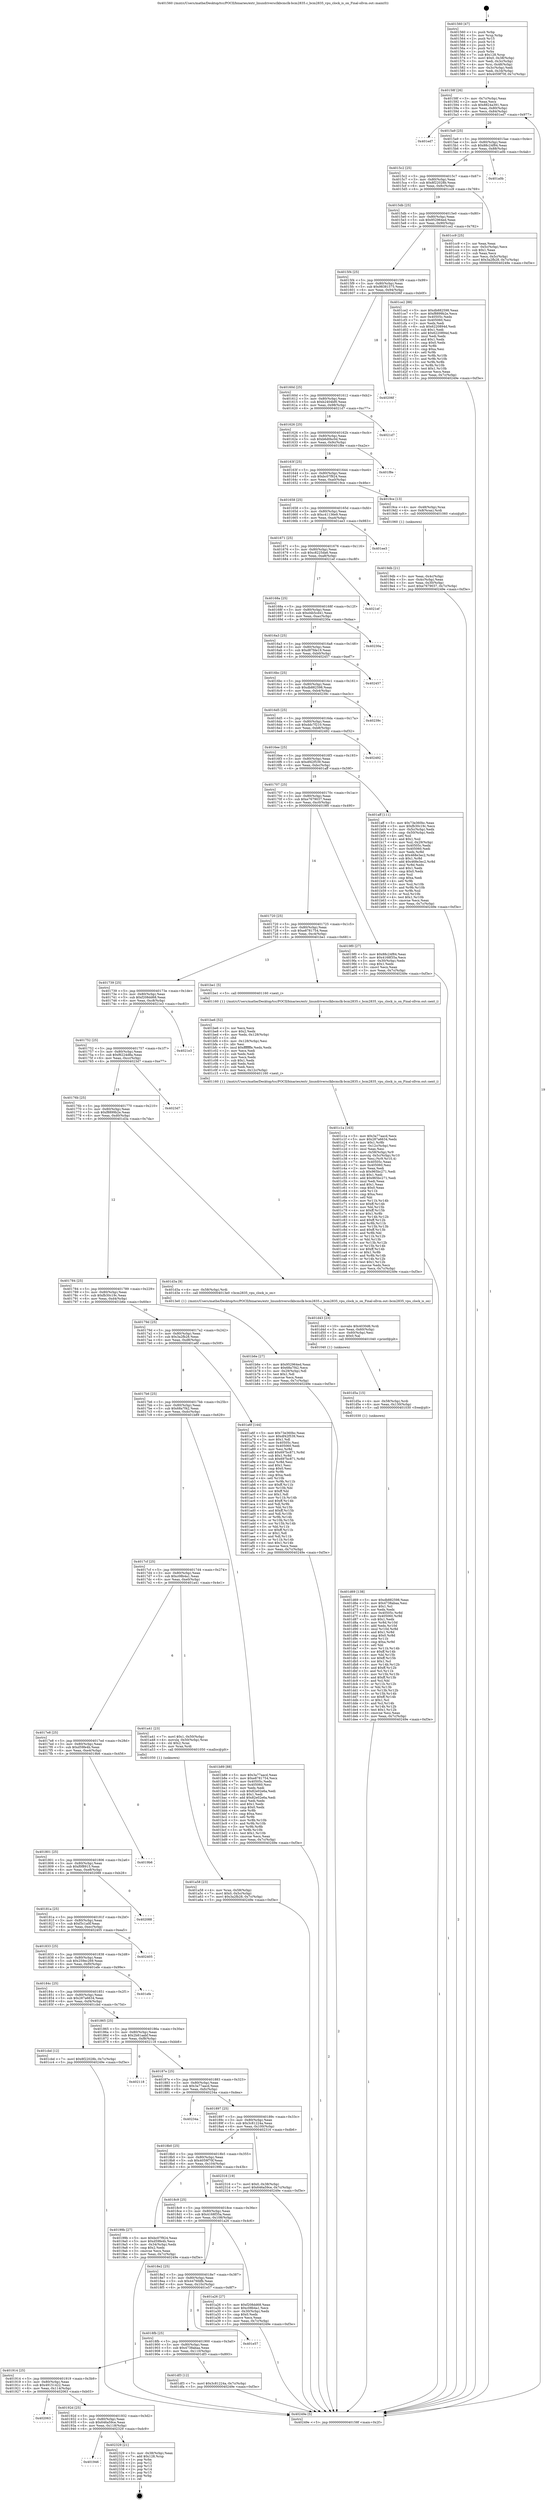 digraph "0x401560" {
  label = "0x401560 (/mnt/c/Users/mathe/Desktop/tcc/POCII/binaries/extr_linuxdriversclkbcmclk-bcm2835.c_bcm2835_vpu_clock_is_on_Final-ollvm.out::main(0))"
  labelloc = "t"
  node[shape=record]

  Entry [label="",width=0.3,height=0.3,shape=circle,fillcolor=black,style=filled]
  "0x40158f" [label="{
     0x40158f [26]\l
     | [instrs]\l
     &nbsp;&nbsp;0x40158f \<+3\>: mov -0x7c(%rbp),%eax\l
     &nbsp;&nbsp;0x401592 \<+2\>: mov %eax,%ecx\l
     &nbsp;&nbsp;0x401594 \<+6\>: sub $0x8824a391,%ecx\l
     &nbsp;&nbsp;0x40159a \<+3\>: mov %eax,-0x80(%rbp)\l
     &nbsp;&nbsp;0x40159d \<+6\>: mov %ecx,-0x84(%rbp)\l
     &nbsp;&nbsp;0x4015a3 \<+6\>: je 0000000000401ed7 \<main+0x977\>\l
  }"]
  "0x401ed7" [label="{
     0x401ed7\l
  }", style=dashed]
  "0x4015a9" [label="{
     0x4015a9 [25]\l
     | [instrs]\l
     &nbsp;&nbsp;0x4015a9 \<+5\>: jmp 00000000004015ae \<main+0x4e\>\l
     &nbsp;&nbsp;0x4015ae \<+3\>: mov -0x80(%rbp),%eax\l
     &nbsp;&nbsp;0x4015b1 \<+5\>: sub $0x88c24f84,%eax\l
     &nbsp;&nbsp;0x4015b6 \<+6\>: mov %eax,-0x88(%rbp)\l
     &nbsp;&nbsp;0x4015bc \<+6\>: je 0000000000401a0b \<main+0x4ab\>\l
  }"]
  Exit [label="",width=0.3,height=0.3,shape=circle,fillcolor=black,style=filled,peripheries=2]
  "0x401a0b" [label="{
     0x401a0b\l
  }", style=dashed]
  "0x4015c2" [label="{
     0x4015c2 [25]\l
     | [instrs]\l
     &nbsp;&nbsp;0x4015c2 \<+5\>: jmp 00000000004015c7 \<main+0x67\>\l
     &nbsp;&nbsp;0x4015c7 \<+3\>: mov -0x80(%rbp),%eax\l
     &nbsp;&nbsp;0x4015ca \<+5\>: sub $0x8f22028b,%eax\l
     &nbsp;&nbsp;0x4015cf \<+6\>: mov %eax,-0x8c(%rbp)\l
     &nbsp;&nbsp;0x4015d5 \<+6\>: je 0000000000401cc9 \<main+0x769\>\l
  }"]
  "0x401946" [label="{
     0x401946\l
  }", style=dashed]
  "0x401cc9" [label="{
     0x401cc9 [25]\l
     | [instrs]\l
     &nbsp;&nbsp;0x401cc9 \<+2\>: xor %eax,%eax\l
     &nbsp;&nbsp;0x401ccb \<+3\>: mov -0x5c(%rbp),%ecx\l
     &nbsp;&nbsp;0x401cce \<+3\>: sub $0x1,%eax\l
     &nbsp;&nbsp;0x401cd1 \<+2\>: sub %eax,%ecx\l
     &nbsp;&nbsp;0x401cd3 \<+3\>: mov %ecx,-0x5c(%rbp)\l
     &nbsp;&nbsp;0x401cd6 \<+7\>: movl $0x3a2fb28,-0x7c(%rbp)\l
     &nbsp;&nbsp;0x401cdd \<+5\>: jmp 000000000040249e \<main+0xf3e\>\l
  }"]
  "0x4015db" [label="{
     0x4015db [25]\l
     | [instrs]\l
     &nbsp;&nbsp;0x4015db \<+5\>: jmp 00000000004015e0 \<main+0x80\>\l
     &nbsp;&nbsp;0x4015e0 \<+3\>: mov -0x80(%rbp),%eax\l
     &nbsp;&nbsp;0x4015e3 \<+5\>: sub $0x952964ed,%eax\l
     &nbsp;&nbsp;0x4015e8 \<+6\>: mov %eax,-0x90(%rbp)\l
     &nbsp;&nbsp;0x4015ee \<+6\>: je 0000000000401ce2 \<main+0x782\>\l
  }"]
  "0x402329" [label="{
     0x402329 [21]\l
     | [instrs]\l
     &nbsp;&nbsp;0x402329 \<+3\>: mov -0x38(%rbp),%eax\l
     &nbsp;&nbsp;0x40232c \<+7\>: add $0x128,%rsp\l
     &nbsp;&nbsp;0x402333 \<+1\>: pop %rbx\l
     &nbsp;&nbsp;0x402334 \<+2\>: pop %r12\l
     &nbsp;&nbsp;0x402336 \<+2\>: pop %r13\l
     &nbsp;&nbsp;0x402338 \<+2\>: pop %r14\l
     &nbsp;&nbsp;0x40233a \<+2\>: pop %r15\l
     &nbsp;&nbsp;0x40233c \<+1\>: pop %rbp\l
     &nbsp;&nbsp;0x40233d \<+1\>: ret\l
  }"]
  "0x401ce2" [label="{
     0x401ce2 [88]\l
     | [instrs]\l
     &nbsp;&nbsp;0x401ce2 \<+5\>: mov $0xdb882598,%eax\l
     &nbsp;&nbsp;0x401ce7 \<+5\>: mov $0xf8899b2e,%ecx\l
     &nbsp;&nbsp;0x401cec \<+7\>: mov 0x40505c,%edx\l
     &nbsp;&nbsp;0x401cf3 \<+7\>: mov 0x405060,%esi\l
     &nbsp;&nbsp;0x401cfa \<+2\>: mov %edx,%edi\l
     &nbsp;&nbsp;0x401cfc \<+6\>: sub $0x6220894d,%edi\l
     &nbsp;&nbsp;0x401d02 \<+3\>: sub $0x1,%edi\l
     &nbsp;&nbsp;0x401d05 \<+6\>: add $0x6220894d,%edi\l
     &nbsp;&nbsp;0x401d0b \<+3\>: imul %edi,%edx\l
     &nbsp;&nbsp;0x401d0e \<+3\>: and $0x1,%edx\l
     &nbsp;&nbsp;0x401d11 \<+3\>: cmp $0x0,%edx\l
     &nbsp;&nbsp;0x401d14 \<+4\>: sete %r8b\l
     &nbsp;&nbsp;0x401d18 \<+3\>: cmp $0xa,%esi\l
     &nbsp;&nbsp;0x401d1b \<+4\>: setl %r9b\l
     &nbsp;&nbsp;0x401d1f \<+3\>: mov %r8b,%r10b\l
     &nbsp;&nbsp;0x401d22 \<+3\>: and %r9b,%r10b\l
     &nbsp;&nbsp;0x401d25 \<+3\>: xor %r9b,%r8b\l
     &nbsp;&nbsp;0x401d28 \<+3\>: or %r8b,%r10b\l
     &nbsp;&nbsp;0x401d2b \<+4\>: test $0x1,%r10b\l
     &nbsp;&nbsp;0x401d2f \<+3\>: cmovne %ecx,%eax\l
     &nbsp;&nbsp;0x401d32 \<+3\>: mov %eax,-0x7c(%rbp)\l
     &nbsp;&nbsp;0x401d35 \<+5\>: jmp 000000000040249e \<main+0xf3e\>\l
  }"]
  "0x4015f4" [label="{
     0x4015f4 [25]\l
     | [instrs]\l
     &nbsp;&nbsp;0x4015f4 \<+5\>: jmp 00000000004015f9 \<main+0x99\>\l
     &nbsp;&nbsp;0x4015f9 \<+3\>: mov -0x80(%rbp),%eax\l
     &nbsp;&nbsp;0x4015fc \<+5\>: sub $0x98381575,%eax\l
     &nbsp;&nbsp;0x401601 \<+6\>: mov %eax,-0x94(%rbp)\l
     &nbsp;&nbsp;0x401607 \<+6\>: je 000000000040206f \<main+0xb0f\>\l
  }"]
  "0x40192d" [label="{
     0x40192d [25]\l
     | [instrs]\l
     &nbsp;&nbsp;0x40192d \<+5\>: jmp 0000000000401932 \<main+0x3d2\>\l
     &nbsp;&nbsp;0x401932 \<+3\>: mov -0x80(%rbp),%eax\l
     &nbsp;&nbsp;0x401935 \<+5\>: sub $0x646a59ce,%eax\l
     &nbsp;&nbsp;0x40193a \<+6\>: mov %eax,-0x118(%rbp)\l
     &nbsp;&nbsp;0x401940 \<+6\>: je 0000000000402329 \<main+0xdc9\>\l
  }"]
  "0x40206f" [label="{
     0x40206f\l
  }", style=dashed]
  "0x40160d" [label="{
     0x40160d [25]\l
     | [instrs]\l
     &nbsp;&nbsp;0x40160d \<+5\>: jmp 0000000000401612 \<main+0xb2\>\l
     &nbsp;&nbsp;0x401612 \<+3\>: mov -0x80(%rbp),%eax\l
     &nbsp;&nbsp;0x401615 \<+5\>: sub $0xb2404bf0,%eax\l
     &nbsp;&nbsp;0x40161a \<+6\>: mov %eax,-0x98(%rbp)\l
     &nbsp;&nbsp;0x401620 \<+6\>: je 00000000004021d7 \<main+0xc77\>\l
  }"]
  "0x402063" [label="{
     0x402063\l
  }", style=dashed]
  "0x4021d7" [label="{
     0x4021d7\l
  }", style=dashed]
  "0x401626" [label="{
     0x401626 [25]\l
     | [instrs]\l
     &nbsp;&nbsp;0x401626 \<+5\>: jmp 000000000040162b \<main+0xcb\>\l
     &nbsp;&nbsp;0x40162b \<+3\>: mov -0x80(%rbp),%eax\l
     &nbsp;&nbsp;0x40162e \<+5\>: sub $0xb6d0bc0d,%eax\l
     &nbsp;&nbsp;0x401633 \<+6\>: mov %eax,-0x9c(%rbp)\l
     &nbsp;&nbsp;0x401639 \<+6\>: je 0000000000401f8e \<main+0xa2e\>\l
  }"]
  "0x401914" [label="{
     0x401914 [25]\l
     | [instrs]\l
     &nbsp;&nbsp;0x401914 \<+5\>: jmp 0000000000401919 \<main+0x3b9\>\l
     &nbsp;&nbsp;0x401919 \<+3\>: mov -0x80(%rbp),%eax\l
     &nbsp;&nbsp;0x40191c \<+5\>: sub $0x49151422,%eax\l
     &nbsp;&nbsp;0x401921 \<+6\>: mov %eax,-0x114(%rbp)\l
     &nbsp;&nbsp;0x401927 \<+6\>: je 0000000000402063 \<main+0xb03\>\l
  }"]
  "0x401f8e" [label="{
     0x401f8e\l
  }", style=dashed]
  "0x40163f" [label="{
     0x40163f [25]\l
     | [instrs]\l
     &nbsp;&nbsp;0x40163f \<+5\>: jmp 0000000000401644 \<main+0xe4\>\l
     &nbsp;&nbsp;0x401644 \<+3\>: mov -0x80(%rbp),%eax\l
     &nbsp;&nbsp;0x401647 \<+5\>: sub $0xbc07f924,%eax\l
     &nbsp;&nbsp;0x40164c \<+6\>: mov %eax,-0xa0(%rbp)\l
     &nbsp;&nbsp;0x401652 \<+6\>: je 00000000004019ce \<main+0x46e\>\l
  }"]
  "0x401df3" [label="{
     0x401df3 [12]\l
     | [instrs]\l
     &nbsp;&nbsp;0x401df3 \<+7\>: movl $0x3c81224a,-0x7c(%rbp)\l
     &nbsp;&nbsp;0x401dfa \<+5\>: jmp 000000000040249e \<main+0xf3e\>\l
  }"]
  "0x4019ce" [label="{
     0x4019ce [13]\l
     | [instrs]\l
     &nbsp;&nbsp;0x4019ce \<+4\>: mov -0x48(%rbp),%rax\l
     &nbsp;&nbsp;0x4019d2 \<+4\>: mov 0x8(%rax),%rdi\l
     &nbsp;&nbsp;0x4019d6 \<+5\>: call 0000000000401060 \<atoi@plt\>\l
     | [calls]\l
     &nbsp;&nbsp;0x401060 \{1\} (unknown)\l
  }"]
  "0x401658" [label="{
     0x401658 [25]\l
     | [instrs]\l
     &nbsp;&nbsp;0x401658 \<+5\>: jmp 000000000040165d \<main+0xfd\>\l
     &nbsp;&nbsp;0x40165d \<+3\>: mov -0x80(%rbp),%eax\l
     &nbsp;&nbsp;0x401660 \<+5\>: sub $0xc41136e9,%eax\l
     &nbsp;&nbsp;0x401665 \<+6\>: mov %eax,-0xa4(%rbp)\l
     &nbsp;&nbsp;0x40166b \<+6\>: je 0000000000401ee3 \<main+0x983\>\l
  }"]
  "0x4018fb" [label="{
     0x4018fb [25]\l
     | [instrs]\l
     &nbsp;&nbsp;0x4018fb \<+5\>: jmp 0000000000401900 \<main+0x3a0\>\l
     &nbsp;&nbsp;0x401900 \<+3\>: mov -0x80(%rbp),%eax\l
     &nbsp;&nbsp;0x401903 \<+5\>: sub $0x4738abaa,%eax\l
     &nbsp;&nbsp;0x401908 \<+6\>: mov %eax,-0x110(%rbp)\l
     &nbsp;&nbsp;0x40190e \<+6\>: je 0000000000401df3 \<main+0x893\>\l
  }"]
  "0x401ee3" [label="{
     0x401ee3\l
  }", style=dashed]
  "0x401671" [label="{
     0x401671 [25]\l
     | [instrs]\l
     &nbsp;&nbsp;0x401671 \<+5\>: jmp 0000000000401676 \<main+0x116\>\l
     &nbsp;&nbsp;0x401676 \<+3\>: mov -0x80(%rbp),%eax\l
     &nbsp;&nbsp;0x401679 \<+5\>: sub $0xc8225da6,%eax\l
     &nbsp;&nbsp;0x40167e \<+6\>: mov %eax,-0xa8(%rbp)\l
     &nbsp;&nbsp;0x401684 \<+6\>: je 00000000004021ef \<main+0xc8f\>\l
  }"]
  "0x401e57" [label="{
     0x401e57\l
  }", style=dashed]
  "0x4021ef" [label="{
     0x4021ef\l
  }", style=dashed]
  "0x40168a" [label="{
     0x40168a [25]\l
     | [instrs]\l
     &nbsp;&nbsp;0x40168a \<+5\>: jmp 000000000040168f \<main+0x12f\>\l
     &nbsp;&nbsp;0x40168f \<+3\>: mov -0x80(%rbp),%eax\l
     &nbsp;&nbsp;0x401692 \<+5\>: sub $0xd4b5cd41,%eax\l
     &nbsp;&nbsp;0x401697 \<+6\>: mov %eax,-0xac(%rbp)\l
     &nbsp;&nbsp;0x40169d \<+6\>: je 000000000040230a \<main+0xdaa\>\l
  }"]
  "0x401d69" [label="{
     0x401d69 [138]\l
     | [instrs]\l
     &nbsp;&nbsp;0x401d69 \<+5\>: mov $0xdb882598,%eax\l
     &nbsp;&nbsp;0x401d6e \<+5\>: mov $0x4738abaa,%esi\l
     &nbsp;&nbsp;0x401d73 \<+2\>: mov $0x1,%cl\l
     &nbsp;&nbsp;0x401d75 \<+2\>: xor %edx,%edx\l
     &nbsp;&nbsp;0x401d77 \<+8\>: mov 0x40505c,%r8d\l
     &nbsp;&nbsp;0x401d7f \<+8\>: mov 0x405060,%r9d\l
     &nbsp;&nbsp;0x401d87 \<+3\>: sub $0x1,%edx\l
     &nbsp;&nbsp;0x401d8a \<+3\>: mov %r8d,%r10d\l
     &nbsp;&nbsp;0x401d8d \<+3\>: add %edx,%r10d\l
     &nbsp;&nbsp;0x401d90 \<+4\>: imul %r10d,%r8d\l
     &nbsp;&nbsp;0x401d94 \<+4\>: and $0x1,%r8d\l
     &nbsp;&nbsp;0x401d98 \<+4\>: cmp $0x0,%r8d\l
     &nbsp;&nbsp;0x401d9c \<+4\>: sete %r11b\l
     &nbsp;&nbsp;0x401da0 \<+4\>: cmp $0xa,%r9d\l
     &nbsp;&nbsp;0x401da4 \<+3\>: setl %bl\l
     &nbsp;&nbsp;0x401da7 \<+3\>: mov %r11b,%r14b\l
     &nbsp;&nbsp;0x401daa \<+4\>: xor $0xff,%r14b\l
     &nbsp;&nbsp;0x401dae \<+3\>: mov %bl,%r15b\l
     &nbsp;&nbsp;0x401db1 \<+4\>: xor $0xff,%r15b\l
     &nbsp;&nbsp;0x401db5 \<+3\>: xor $0x1,%cl\l
     &nbsp;&nbsp;0x401db8 \<+3\>: mov %r14b,%r12b\l
     &nbsp;&nbsp;0x401dbb \<+4\>: and $0xff,%r12b\l
     &nbsp;&nbsp;0x401dbf \<+3\>: and %cl,%r11b\l
     &nbsp;&nbsp;0x401dc2 \<+3\>: mov %r15b,%r13b\l
     &nbsp;&nbsp;0x401dc5 \<+4\>: and $0xff,%r13b\l
     &nbsp;&nbsp;0x401dc9 \<+2\>: and %cl,%bl\l
     &nbsp;&nbsp;0x401dcb \<+3\>: or %r11b,%r12b\l
     &nbsp;&nbsp;0x401dce \<+3\>: or %bl,%r13b\l
     &nbsp;&nbsp;0x401dd1 \<+3\>: xor %r13b,%r12b\l
     &nbsp;&nbsp;0x401dd4 \<+3\>: or %r15b,%r14b\l
     &nbsp;&nbsp;0x401dd7 \<+4\>: xor $0xff,%r14b\l
     &nbsp;&nbsp;0x401ddb \<+3\>: or $0x1,%cl\l
     &nbsp;&nbsp;0x401dde \<+3\>: and %cl,%r14b\l
     &nbsp;&nbsp;0x401de1 \<+3\>: or %r14b,%r12b\l
     &nbsp;&nbsp;0x401de4 \<+4\>: test $0x1,%r12b\l
     &nbsp;&nbsp;0x401de8 \<+3\>: cmovne %esi,%eax\l
     &nbsp;&nbsp;0x401deb \<+3\>: mov %eax,-0x7c(%rbp)\l
     &nbsp;&nbsp;0x401dee \<+5\>: jmp 000000000040249e \<main+0xf3e\>\l
  }"]
  "0x40230a" [label="{
     0x40230a\l
  }", style=dashed]
  "0x4016a3" [label="{
     0x4016a3 [25]\l
     | [instrs]\l
     &nbsp;&nbsp;0x4016a3 \<+5\>: jmp 00000000004016a8 \<main+0x148\>\l
     &nbsp;&nbsp;0x4016a8 \<+3\>: mov -0x80(%rbp),%eax\l
     &nbsp;&nbsp;0x4016ab \<+5\>: sub $0xd87fde19,%eax\l
     &nbsp;&nbsp;0x4016b0 \<+6\>: mov %eax,-0xb0(%rbp)\l
     &nbsp;&nbsp;0x4016b6 \<+6\>: je 0000000000402457 \<main+0xef7\>\l
  }"]
  "0x401d5a" [label="{
     0x401d5a [15]\l
     | [instrs]\l
     &nbsp;&nbsp;0x401d5a \<+4\>: mov -0x58(%rbp),%rdi\l
     &nbsp;&nbsp;0x401d5e \<+6\>: mov %eax,-0x130(%rbp)\l
     &nbsp;&nbsp;0x401d64 \<+5\>: call 0000000000401030 \<free@plt\>\l
     | [calls]\l
     &nbsp;&nbsp;0x401030 \{1\} (unknown)\l
  }"]
  "0x402457" [label="{
     0x402457\l
  }", style=dashed]
  "0x4016bc" [label="{
     0x4016bc [25]\l
     | [instrs]\l
     &nbsp;&nbsp;0x4016bc \<+5\>: jmp 00000000004016c1 \<main+0x161\>\l
     &nbsp;&nbsp;0x4016c1 \<+3\>: mov -0x80(%rbp),%eax\l
     &nbsp;&nbsp;0x4016c4 \<+5\>: sub $0xdb882598,%eax\l
     &nbsp;&nbsp;0x4016c9 \<+6\>: mov %eax,-0xb4(%rbp)\l
     &nbsp;&nbsp;0x4016cf \<+6\>: je 000000000040239c \<main+0xe3c\>\l
  }"]
  "0x401d43" [label="{
     0x401d43 [23]\l
     | [instrs]\l
     &nbsp;&nbsp;0x401d43 \<+10\>: movabs $0x4030d6,%rdi\l
     &nbsp;&nbsp;0x401d4d \<+3\>: mov %eax,-0x60(%rbp)\l
     &nbsp;&nbsp;0x401d50 \<+3\>: mov -0x60(%rbp),%esi\l
     &nbsp;&nbsp;0x401d53 \<+2\>: mov $0x0,%al\l
     &nbsp;&nbsp;0x401d55 \<+5\>: call 0000000000401040 \<printf@plt\>\l
     | [calls]\l
     &nbsp;&nbsp;0x401040 \{1\} (unknown)\l
  }"]
  "0x40239c" [label="{
     0x40239c\l
  }", style=dashed]
  "0x4016d5" [label="{
     0x4016d5 [25]\l
     | [instrs]\l
     &nbsp;&nbsp;0x4016d5 \<+5\>: jmp 00000000004016da \<main+0x17a\>\l
     &nbsp;&nbsp;0x4016da \<+3\>: mov -0x80(%rbp),%eax\l
     &nbsp;&nbsp;0x4016dd \<+5\>: sub $0xddc7f210,%eax\l
     &nbsp;&nbsp;0x4016e2 \<+6\>: mov %eax,-0xb8(%rbp)\l
     &nbsp;&nbsp;0x4016e8 \<+6\>: je 0000000000402492 \<main+0xf32\>\l
  }"]
  "0x401c1a" [label="{
     0x401c1a [163]\l
     | [instrs]\l
     &nbsp;&nbsp;0x401c1a \<+5\>: mov $0x3a77aacd,%ecx\l
     &nbsp;&nbsp;0x401c1f \<+5\>: mov $0x287a6634,%edx\l
     &nbsp;&nbsp;0x401c24 \<+3\>: mov $0x1,%r8b\l
     &nbsp;&nbsp;0x401c27 \<+6\>: mov -0x12c(%rbp),%esi\l
     &nbsp;&nbsp;0x401c2d \<+3\>: imul %eax,%esi\l
     &nbsp;&nbsp;0x401c30 \<+4\>: mov -0x58(%rbp),%r9\l
     &nbsp;&nbsp;0x401c34 \<+4\>: movslq -0x5c(%rbp),%r10\l
     &nbsp;&nbsp;0x401c38 \<+4\>: mov %esi,(%r9,%r10,4)\l
     &nbsp;&nbsp;0x401c3c \<+7\>: mov 0x40505c,%eax\l
     &nbsp;&nbsp;0x401c43 \<+7\>: mov 0x405060,%esi\l
     &nbsp;&nbsp;0x401c4a \<+2\>: mov %eax,%edi\l
     &nbsp;&nbsp;0x401c4c \<+6\>: sub $0x965bc271,%edi\l
     &nbsp;&nbsp;0x401c52 \<+3\>: sub $0x1,%edi\l
     &nbsp;&nbsp;0x401c55 \<+6\>: add $0x965bc271,%edi\l
     &nbsp;&nbsp;0x401c5b \<+3\>: imul %edi,%eax\l
     &nbsp;&nbsp;0x401c5e \<+3\>: and $0x1,%eax\l
     &nbsp;&nbsp;0x401c61 \<+3\>: cmp $0x0,%eax\l
     &nbsp;&nbsp;0x401c64 \<+4\>: sete %r11b\l
     &nbsp;&nbsp;0x401c68 \<+3\>: cmp $0xa,%esi\l
     &nbsp;&nbsp;0x401c6b \<+3\>: setl %bl\l
     &nbsp;&nbsp;0x401c6e \<+3\>: mov %r11b,%r14b\l
     &nbsp;&nbsp;0x401c71 \<+4\>: xor $0xff,%r14b\l
     &nbsp;&nbsp;0x401c75 \<+3\>: mov %bl,%r15b\l
     &nbsp;&nbsp;0x401c78 \<+4\>: xor $0xff,%r15b\l
     &nbsp;&nbsp;0x401c7c \<+4\>: xor $0x1,%r8b\l
     &nbsp;&nbsp;0x401c80 \<+3\>: mov %r14b,%r12b\l
     &nbsp;&nbsp;0x401c83 \<+4\>: and $0xff,%r12b\l
     &nbsp;&nbsp;0x401c87 \<+3\>: and %r8b,%r11b\l
     &nbsp;&nbsp;0x401c8a \<+3\>: mov %r15b,%r13b\l
     &nbsp;&nbsp;0x401c8d \<+4\>: and $0xff,%r13b\l
     &nbsp;&nbsp;0x401c91 \<+3\>: and %r8b,%bl\l
     &nbsp;&nbsp;0x401c94 \<+3\>: or %r11b,%r12b\l
     &nbsp;&nbsp;0x401c97 \<+3\>: or %bl,%r13b\l
     &nbsp;&nbsp;0x401c9a \<+3\>: xor %r13b,%r12b\l
     &nbsp;&nbsp;0x401c9d \<+3\>: or %r15b,%r14b\l
     &nbsp;&nbsp;0x401ca0 \<+4\>: xor $0xff,%r14b\l
     &nbsp;&nbsp;0x401ca4 \<+4\>: or $0x1,%r8b\l
     &nbsp;&nbsp;0x401ca8 \<+3\>: and %r8b,%r14b\l
     &nbsp;&nbsp;0x401cab \<+3\>: or %r14b,%r12b\l
     &nbsp;&nbsp;0x401cae \<+4\>: test $0x1,%r12b\l
     &nbsp;&nbsp;0x401cb2 \<+3\>: cmovne %edx,%ecx\l
     &nbsp;&nbsp;0x401cb5 \<+3\>: mov %ecx,-0x7c(%rbp)\l
     &nbsp;&nbsp;0x401cb8 \<+5\>: jmp 000000000040249e \<main+0xf3e\>\l
  }"]
  "0x402492" [label="{
     0x402492\l
  }", style=dashed]
  "0x4016ee" [label="{
     0x4016ee [25]\l
     | [instrs]\l
     &nbsp;&nbsp;0x4016ee \<+5\>: jmp 00000000004016f3 \<main+0x193\>\l
     &nbsp;&nbsp;0x4016f3 \<+3\>: mov -0x80(%rbp),%eax\l
     &nbsp;&nbsp;0x4016f6 \<+5\>: sub $0xdf42f539,%eax\l
     &nbsp;&nbsp;0x4016fb \<+6\>: mov %eax,-0xbc(%rbp)\l
     &nbsp;&nbsp;0x401701 \<+6\>: je 0000000000401aff \<main+0x59f\>\l
  }"]
  "0x401be6" [label="{
     0x401be6 [52]\l
     | [instrs]\l
     &nbsp;&nbsp;0x401be6 \<+2\>: xor %ecx,%ecx\l
     &nbsp;&nbsp;0x401be8 \<+5\>: mov $0x2,%edx\l
     &nbsp;&nbsp;0x401bed \<+6\>: mov %edx,-0x128(%rbp)\l
     &nbsp;&nbsp;0x401bf3 \<+1\>: cltd\l
     &nbsp;&nbsp;0x401bf4 \<+6\>: mov -0x128(%rbp),%esi\l
     &nbsp;&nbsp;0x401bfa \<+2\>: idiv %esi\l
     &nbsp;&nbsp;0x401bfc \<+6\>: imul $0xfffffffe,%edx,%edx\l
     &nbsp;&nbsp;0x401c02 \<+2\>: mov %ecx,%edi\l
     &nbsp;&nbsp;0x401c04 \<+2\>: sub %edx,%edi\l
     &nbsp;&nbsp;0x401c06 \<+2\>: mov %ecx,%edx\l
     &nbsp;&nbsp;0x401c08 \<+3\>: sub $0x1,%edx\l
     &nbsp;&nbsp;0x401c0b \<+2\>: add %edx,%edi\l
     &nbsp;&nbsp;0x401c0d \<+2\>: sub %edi,%ecx\l
     &nbsp;&nbsp;0x401c0f \<+6\>: mov %ecx,-0x12c(%rbp)\l
     &nbsp;&nbsp;0x401c15 \<+5\>: call 0000000000401160 \<next_i\>\l
     | [calls]\l
     &nbsp;&nbsp;0x401160 \{1\} (/mnt/c/Users/mathe/Desktop/tcc/POCII/binaries/extr_linuxdriversclkbcmclk-bcm2835.c_bcm2835_vpu_clock_is_on_Final-ollvm.out::next_i)\l
  }"]
  "0x401aff" [label="{
     0x401aff [111]\l
     | [instrs]\l
     &nbsp;&nbsp;0x401aff \<+5\>: mov $0x73e360bc,%eax\l
     &nbsp;&nbsp;0x401b04 \<+5\>: mov $0xfb30c19c,%ecx\l
     &nbsp;&nbsp;0x401b09 \<+3\>: mov -0x5c(%rbp),%edx\l
     &nbsp;&nbsp;0x401b0c \<+3\>: cmp -0x50(%rbp),%edx\l
     &nbsp;&nbsp;0x401b0f \<+4\>: setl %sil\l
     &nbsp;&nbsp;0x401b13 \<+4\>: and $0x1,%sil\l
     &nbsp;&nbsp;0x401b17 \<+4\>: mov %sil,-0x29(%rbp)\l
     &nbsp;&nbsp;0x401b1b \<+7\>: mov 0x40505c,%edx\l
     &nbsp;&nbsp;0x401b22 \<+7\>: mov 0x405060,%edi\l
     &nbsp;&nbsp;0x401b29 \<+3\>: mov %edx,%r8d\l
     &nbsp;&nbsp;0x401b2c \<+7\>: sub $0x468e3ec2,%r8d\l
     &nbsp;&nbsp;0x401b33 \<+4\>: sub $0x1,%r8d\l
     &nbsp;&nbsp;0x401b37 \<+7\>: add $0x468e3ec2,%r8d\l
     &nbsp;&nbsp;0x401b3e \<+4\>: imul %r8d,%edx\l
     &nbsp;&nbsp;0x401b42 \<+3\>: and $0x1,%edx\l
     &nbsp;&nbsp;0x401b45 \<+3\>: cmp $0x0,%edx\l
     &nbsp;&nbsp;0x401b48 \<+4\>: sete %sil\l
     &nbsp;&nbsp;0x401b4c \<+3\>: cmp $0xa,%edi\l
     &nbsp;&nbsp;0x401b4f \<+4\>: setl %r9b\l
     &nbsp;&nbsp;0x401b53 \<+3\>: mov %sil,%r10b\l
     &nbsp;&nbsp;0x401b56 \<+3\>: and %r9b,%r10b\l
     &nbsp;&nbsp;0x401b59 \<+3\>: xor %r9b,%sil\l
     &nbsp;&nbsp;0x401b5c \<+3\>: or %sil,%r10b\l
     &nbsp;&nbsp;0x401b5f \<+4\>: test $0x1,%r10b\l
     &nbsp;&nbsp;0x401b63 \<+3\>: cmovne %ecx,%eax\l
     &nbsp;&nbsp;0x401b66 \<+3\>: mov %eax,-0x7c(%rbp)\l
     &nbsp;&nbsp;0x401b69 \<+5\>: jmp 000000000040249e \<main+0xf3e\>\l
  }"]
  "0x401707" [label="{
     0x401707 [25]\l
     | [instrs]\l
     &nbsp;&nbsp;0x401707 \<+5\>: jmp 000000000040170c \<main+0x1ac\>\l
     &nbsp;&nbsp;0x40170c \<+3\>: mov -0x80(%rbp),%eax\l
     &nbsp;&nbsp;0x40170f \<+5\>: sub $0xe7679037,%eax\l
     &nbsp;&nbsp;0x401714 \<+6\>: mov %eax,-0xc0(%rbp)\l
     &nbsp;&nbsp;0x40171a \<+6\>: je 00000000004019f0 \<main+0x490\>\l
  }"]
  "0x401a58" [label="{
     0x401a58 [23]\l
     | [instrs]\l
     &nbsp;&nbsp;0x401a58 \<+4\>: mov %rax,-0x58(%rbp)\l
     &nbsp;&nbsp;0x401a5c \<+7\>: movl $0x0,-0x5c(%rbp)\l
     &nbsp;&nbsp;0x401a63 \<+7\>: movl $0x3a2fb28,-0x7c(%rbp)\l
     &nbsp;&nbsp;0x401a6a \<+5\>: jmp 000000000040249e \<main+0xf3e\>\l
  }"]
  "0x4019f0" [label="{
     0x4019f0 [27]\l
     | [instrs]\l
     &nbsp;&nbsp;0x4019f0 \<+5\>: mov $0x88c24f84,%eax\l
     &nbsp;&nbsp;0x4019f5 \<+5\>: mov $0x4168f35a,%ecx\l
     &nbsp;&nbsp;0x4019fa \<+3\>: mov -0x30(%rbp),%edx\l
     &nbsp;&nbsp;0x4019fd \<+3\>: cmp $0x1,%edx\l
     &nbsp;&nbsp;0x401a00 \<+3\>: cmovl %ecx,%eax\l
     &nbsp;&nbsp;0x401a03 \<+3\>: mov %eax,-0x7c(%rbp)\l
     &nbsp;&nbsp;0x401a06 \<+5\>: jmp 000000000040249e \<main+0xf3e\>\l
  }"]
  "0x401720" [label="{
     0x401720 [25]\l
     | [instrs]\l
     &nbsp;&nbsp;0x401720 \<+5\>: jmp 0000000000401725 \<main+0x1c5\>\l
     &nbsp;&nbsp;0x401725 \<+3\>: mov -0x80(%rbp),%eax\l
     &nbsp;&nbsp;0x401728 \<+5\>: sub $0xe8781754,%eax\l
     &nbsp;&nbsp;0x40172d \<+6\>: mov %eax,-0xc4(%rbp)\l
     &nbsp;&nbsp;0x401733 \<+6\>: je 0000000000401be1 \<main+0x681\>\l
  }"]
  "0x4018e2" [label="{
     0x4018e2 [25]\l
     | [instrs]\l
     &nbsp;&nbsp;0x4018e2 \<+5\>: jmp 00000000004018e7 \<main+0x387\>\l
     &nbsp;&nbsp;0x4018e7 \<+3\>: mov -0x80(%rbp),%eax\l
     &nbsp;&nbsp;0x4018ea \<+5\>: sub $0x4476fdfb,%eax\l
     &nbsp;&nbsp;0x4018ef \<+6\>: mov %eax,-0x10c(%rbp)\l
     &nbsp;&nbsp;0x4018f5 \<+6\>: je 0000000000401e57 \<main+0x8f7\>\l
  }"]
  "0x401be1" [label="{
     0x401be1 [5]\l
     | [instrs]\l
     &nbsp;&nbsp;0x401be1 \<+5\>: call 0000000000401160 \<next_i\>\l
     | [calls]\l
     &nbsp;&nbsp;0x401160 \{1\} (/mnt/c/Users/mathe/Desktop/tcc/POCII/binaries/extr_linuxdriversclkbcmclk-bcm2835.c_bcm2835_vpu_clock_is_on_Final-ollvm.out::next_i)\l
  }"]
  "0x401739" [label="{
     0x401739 [25]\l
     | [instrs]\l
     &nbsp;&nbsp;0x401739 \<+5\>: jmp 000000000040173e \<main+0x1de\>\l
     &nbsp;&nbsp;0x40173e \<+3\>: mov -0x80(%rbp),%eax\l
     &nbsp;&nbsp;0x401741 \<+5\>: sub $0xf208dd68,%eax\l
     &nbsp;&nbsp;0x401746 \<+6\>: mov %eax,-0xc8(%rbp)\l
     &nbsp;&nbsp;0x40174c \<+6\>: je 00000000004021e3 \<main+0xc83\>\l
  }"]
  "0x401a26" [label="{
     0x401a26 [27]\l
     | [instrs]\l
     &nbsp;&nbsp;0x401a26 \<+5\>: mov $0xf208dd68,%eax\l
     &nbsp;&nbsp;0x401a2b \<+5\>: mov $0xc08b4a1,%ecx\l
     &nbsp;&nbsp;0x401a30 \<+3\>: mov -0x30(%rbp),%edx\l
     &nbsp;&nbsp;0x401a33 \<+3\>: cmp $0x0,%edx\l
     &nbsp;&nbsp;0x401a36 \<+3\>: cmove %ecx,%eax\l
     &nbsp;&nbsp;0x401a39 \<+3\>: mov %eax,-0x7c(%rbp)\l
     &nbsp;&nbsp;0x401a3c \<+5\>: jmp 000000000040249e \<main+0xf3e\>\l
  }"]
  "0x4021e3" [label="{
     0x4021e3\l
  }", style=dashed]
  "0x401752" [label="{
     0x401752 [25]\l
     | [instrs]\l
     &nbsp;&nbsp;0x401752 \<+5\>: jmp 0000000000401757 \<main+0x1f7\>\l
     &nbsp;&nbsp;0x401757 \<+3\>: mov -0x80(%rbp),%eax\l
     &nbsp;&nbsp;0x40175a \<+5\>: sub $0xf6224d8a,%eax\l
     &nbsp;&nbsp;0x40175f \<+6\>: mov %eax,-0xcc(%rbp)\l
     &nbsp;&nbsp;0x401765 \<+6\>: je 00000000004023d7 \<main+0xe77\>\l
  }"]
  "0x4019db" [label="{
     0x4019db [21]\l
     | [instrs]\l
     &nbsp;&nbsp;0x4019db \<+3\>: mov %eax,-0x4c(%rbp)\l
     &nbsp;&nbsp;0x4019de \<+3\>: mov -0x4c(%rbp),%eax\l
     &nbsp;&nbsp;0x4019e1 \<+3\>: mov %eax,-0x30(%rbp)\l
     &nbsp;&nbsp;0x4019e4 \<+7\>: movl $0xe7679037,-0x7c(%rbp)\l
     &nbsp;&nbsp;0x4019eb \<+5\>: jmp 000000000040249e \<main+0xf3e\>\l
  }"]
  "0x4023d7" [label="{
     0x4023d7\l
  }", style=dashed]
  "0x40176b" [label="{
     0x40176b [25]\l
     | [instrs]\l
     &nbsp;&nbsp;0x40176b \<+5\>: jmp 0000000000401770 \<main+0x210\>\l
     &nbsp;&nbsp;0x401770 \<+3\>: mov -0x80(%rbp),%eax\l
     &nbsp;&nbsp;0x401773 \<+5\>: sub $0xf8899b2e,%eax\l
     &nbsp;&nbsp;0x401778 \<+6\>: mov %eax,-0xd0(%rbp)\l
     &nbsp;&nbsp;0x40177e \<+6\>: je 0000000000401d3a \<main+0x7da\>\l
  }"]
  "0x401560" [label="{
     0x401560 [47]\l
     | [instrs]\l
     &nbsp;&nbsp;0x401560 \<+1\>: push %rbp\l
     &nbsp;&nbsp;0x401561 \<+3\>: mov %rsp,%rbp\l
     &nbsp;&nbsp;0x401564 \<+2\>: push %r15\l
     &nbsp;&nbsp;0x401566 \<+2\>: push %r14\l
     &nbsp;&nbsp;0x401568 \<+2\>: push %r13\l
     &nbsp;&nbsp;0x40156a \<+2\>: push %r12\l
     &nbsp;&nbsp;0x40156c \<+1\>: push %rbx\l
     &nbsp;&nbsp;0x40156d \<+7\>: sub $0x128,%rsp\l
     &nbsp;&nbsp;0x401574 \<+7\>: movl $0x0,-0x38(%rbp)\l
     &nbsp;&nbsp;0x40157b \<+3\>: mov %edi,-0x3c(%rbp)\l
     &nbsp;&nbsp;0x40157e \<+4\>: mov %rsi,-0x48(%rbp)\l
     &nbsp;&nbsp;0x401582 \<+3\>: mov -0x3c(%rbp),%edi\l
     &nbsp;&nbsp;0x401585 \<+3\>: mov %edi,-0x34(%rbp)\l
     &nbsp;&nbsp;0x401588 \<+7\>: movl $0x4059f70f,-0x7c(%rbp)\l
  }"]
  "0x401d3a" [label="{
     0x401d3a [9]\l
     | [instrs]\l
     &nbsp;&nbsp;0x401d3a \<+4\>: mov -0x58(%rbp),%rdi\l
     &nbsp;&nbsp;0x401d3e \<+5\>: call 00000000004013e0 \<bcm2835_vpu_clock_is_on\>\l
     | [calls]\l
     &nbsp;&nbsp;0x4013e0 \{1\} (/mnt/c/Users/mathe/Desktop/tcc/POCII/binaries/extr_linuxdriversclkbcmclk-bcm2835.c_bcm2835_vpu_clock_is_on_Final-ollvm.out::bcm2835_vpu_clock_is_on)\l
  }"]
  "0x401784" [label="{
     0x401784 [25]\l
     | [instrs]\l
     &nbsp;&nbsp;0x401784 \<+5\>: jmp 0000000000401789 \<main+0x229\>\l
     &nbsp;&nbsp;0x401789 \<+3\>: mov -0x80(%rbp),%eax\l
     &nbsp;&nbsp;0x40178c \<+5\>: sub $0xfb30c19c,%eax\l
     &nbsp;&nbsp;0x401791 \<+6\>: mov %eax,-0xd4(%rbp)\l
     &nbsp;&nbsp;0x401797 \<+6\>: je 0000000000401b6e \<main+0x60e\>\l
  }"]
  "0x40249e" [label="{
     0x40249e [5]\l
     | [instrs]\l
     &nbsp;&nbsp;0x40249e \<+5\>: jmp 000000000040158f \<main+0x2f\>\l
  }"]
  "0x401b6e" [label="{
     0x401b6e [27]\l
     | [instrs]\l
     &nbsp;&nbsp;0x401b6e \<+5\>: mov $0x952964ed,%eax\l
     &nbsp;&nbsp;0x401b73 \<+5\>: mov $0x68a7f42,%ecx\l
     &nbsp;&nbsp;0x401b78 \<+3\>: mov -0x29(%rbp),%dl\l
     &nbsp;&nbsp;0x401b7b \<+3\>: test $0x1,%dl\l
     &nbsp;&nbsp;0x401b7e \<+3\>: cmovne %ecx,%eax\l
     &nbsp;&nbsp;0x401b81 \<+3\>: mov %eax,-0x7c(%rbp)\l
     &nbsp;&nbsp;0x401b84 \<+5\>: jmp 000000000040249e \<main+0xf3e\>\l
  }"]
  "0x40179d" [label="{
     0x40179d [25]\l
     | [instrs]\l
     &nbsp;&nbsp;0x40179d \<+5\>: jmp 00000000004017a2 \<main+0x242\>\l
     &nbsp;&nbsp;0x4017a2 \<+3\>: mov -0x80(%rbp),%eax\l
     &nbsp;&nbsp;0x4017a5 \<+5\>: sub $0x3a2fb28,%eax\l
     &nbsp;&nbsp;0x4017aa \<+6\>: mov %eax,-0xd8(%rbp)\l
     &nbsp;&nbsp;0x4017b0 \<+6\>: je 0000000000401a6f \<main+0x50f\>\l
  }"]
  "0x4018c9" [label="{
     0x4018c9 [25]\l
     | [instrs]\l
     &nbsp;&nbsp;0x4018c9 \<+5\>: jmp 00000000004018ce \<main+0x36e\>\l
     &nbsp;&nbsp;0x4018ce \<+3\>: mov -0x80(%rbp),%eax\l
     &nbsp;&nbsp;0x4018d1 \<+5\>: sub $0x4168f35a,%eax\l
     &nbsp;&nbsp;0x4018d6 \<+6\>: mov %eax,-0x108(%rbp)\l
     &nbsp;&nbsp;0x4018dc \<+6\>: je 0000000000401a26 \<main+0x4c6\>\l
  }"]
  "0x401a6f" [label="{
     0x401a6f [144]\l
     | [instrs]\l
     &nbsp;&nbsp;0x401a6f \<+5\>: mov $0x73e360bc,%eax\l
     &nbsp;&nbsp;0x401a74 \<+5\>: mov $0xdf42f539,%ecx\l
     &nbsp;&nbsp;0x401a79 \<+2\>: mov $0x1,%dl\l
     &nbsp;&nbsp;0x401a7b \<+7\>: mov 0x40505c,%esi\l
     &nbsp;&nbsp;0x401a82 \<+7\>: mov 0x405060,%edi\l
     &nbsp;&nbsp;0x401a89 \<+3\>: mov %esi,%r8d\l
     &nbsp;&nbsp;0x401a8c \<+7\>: add $0x697bc871,%r8d\l
     &nbsp;&nbsp;0x401a93 \<+4\>: sub $0x1,%r8d\l
     &nbsp;&nbsp;0x401a97 \<+7\>: sub $0x697bc871,%r8d\l
     &nbsp;&nbsp;0x401a9e \<+4\>: imul %r8d,%esi\l
     &nbsp;&nbsp;0x401aa2 \<+3\>: and $0x1,%esi\l
     &nbsp;&nbsp;0x401aa5 \<+3\>: cmp $0x0,%esi\l
     &nbsp;&nbsp;0x401aa8 \<+4\>: sete %r9b\l
     &nbsp;&nbsp;0x401aac \<+3\>: cmp $0xa,%edi\l
     &nbsp;&nbsp;0x401aaf \<+4\>: setl %r10b\l
     &nbsp;&nbsp;0x401ab3 \<+3\>: mov %r9b,%r11b\l
     &nbsp;&nbsp;0x401ab6 \<+4\>: xor $0xff,%r11b\l
     &nbsp;&nbsp;0x401aba \<+3\>: mov %r10b,%bl\l
     &nbsp;&nbsp;0x401abd \<+3\>: xor $0xff,%bl\l
     &nbsp;&nbsp;0x401ac0 \<+3\>: xor $0x1,%dl\l
     &nbsp;&nbsp;0x401ac3 \<+3\>: mov %r11b,%r14b\l
     &nbsp;&nbsp;0x401ac6 \<+4\>: and $0xff,%r14b\l
     &nbsp;&nbsp;0x401aca \<+3\>: and %dl,%r9b\l
     &nbsp;&nbsp;0x401acd \<+3\>: mov %bl,%r15b\l
     &nbsp;&nbsp;0x401ad0 \<+4\>: and $0xff,%r15b\l
     &nbsp;&nbsp;0x401ad4 \<+3\>: and %dl,%r10b\l
     &nbsp;&nbsp;0x401ad7 \<+3\>: or %r9b,%r14b\l
     &nbsp;&nbsp;0x401ada \<+3\>: or %r10b,%r15b\l
     &nbsp;&nbsp;0x401add \<+3\>: xor %r15b,%r14b\l
     &nbsp;&nbsp;0x401ae0 \<+3\>: or %bl,%r11b\l
     &nbsp;&nbsp;0x401ae3 \<+4\>: xor $0xff,%r11b\l
     &nbsp;&nbsp;0x401ae7 \<+3\>: or $0x1,%dl\l
     &nbsp;&nbsp;0x401aea \<+3\>: and %dl,%r11b\l
     &nbsp;&nbsp;0x401aed \<+3\>: or %r11b,%r14b\l
     &nbsp;&nbsp;0x401af0 \<+4\>: test $0x1,%r14b\l
     &nbsp;&nbsp;0x401af4 \<+3\>: cmovne %ecx,%eax\l
     &nbsp;&nbsp;0x401af7 \<+3\>: mov %eax,-0x7c(%rbp)\l
     &nbsp;&nbsp;0x401afa \<+5\>: jmp 000000000040249e \<main+0xf3e\>\l
  }"]
  "0x4017b6" [label="{
     0x4017b6 [25]\l
     | [instrs]\l
     &nbsp;&nbsp;0x4017b6 \<+5\>: jmp 00000000004017bb \<main+0x25b\>\l
     &nbsp;&nbsp;0x4017bb \<+3\>: mov -0x80(%rbp),%eax\l
     &nbsp;&nbsp;0x4017be \<+5\>: sub $0x68a7f42,%eax\l
     &nbsp;&nbsp;0x4017c3 \<+6\>: mov %eax,-0xdc(%rbp)\l
     &nbsp;&nbsp;0x4017c9 \<+6\>: je 0000000000401b89 \<main+0x629\>\l
  }"]
  "0x40199b" [label="{
     0x40199b [27]\l
     | [instrs]\l
     &nbsp;&nbsp;0x40199b \<+5\>: mov $0xbc07f924,%eax\l
     &nbsp;&nbsp;0x4019a0 \<+5\>: mov $0xd59fe4b,%ecx\l
     &nbsp;&nbsp;0x4019a5 \<+3\>: mov -0x34(%rbp),%edx\l
     &nbsp;&nbsp;0x4019a8 \<+3\>: cmp $0x2,%edx\l
     &nbsp;&nbsp;0x4019ab \<+3\>: cmovne %ecx,%eax\l
     &nbsp;&nbsp;0x4019ae \<+3\>: mov %eax,-0x7c(%rbp)\l
     &nbsp;&nbsp;0x4019b1 \<+5\>: jmp 000000000040249e \<main+0xf3e\>\l
  }"]
  "0x401b89" [label="{
     0x401b89 [88]\l
     | [instrs]\l
     &nbsp;&nbsp;0x401b89 \<+5\>: mov $0x3a77aacd,%eax\l
     &nbsp;&nbsp;0x401b8e \<+5\>: mov $0xe8781754,%ecx\l
     &nbsp;&nbsp;0x401b93 \<+7\>: mov 0x40505c,%edx\l
     &nbsp;&nbsp;0x401b9a \<+7\>: mov 0x405060,%esi\l
     &nbsp;&nbsp;0x401ba1 \<+2\>: mov %edx,%edi\l
     &nbsp;&nbsp;0x401ba3 \<+6\>: sub $0x82e02e6a,%edi\l
     &nbsp;&nbsp;0x401ba9 \<+3\>: sub $0x1,%edi\l
     &nbsp;&nbsp;0x401bac \<+6\>: add $0x82e02e6a,%edi\l
     &nbsp;&nbsp;0x401bb2 \<+3\>: imul %edi,%edx\l
     &nbsp;&nbsp;0x401bb5 \<+3\>: and $0x1,%edx\l
     &nbsp;&nbsp;0x401bb8 \<+3\>: cmp $0x0,%edx\l
     &nbsp;&nbsp;0x401bbb \<+4\>: sete %r8b\l
     &nbsp;&nbsp;0x401bbf \<+3\>: cmp $0xa,%esi\l
     &nbsp;&nbsp;0x401bc2 \<+4\>: setl %r9b\l
     &nbsp;&nbsp;0x401bc6 \<+3\>: mov %r8b,%r10b\l
     &nbsp;&nbsp;0x401bc9 \<+3\>: and %r9b,%r10b\l
     &nbsp;&nbsp;0x401bcc \<+3\>: xor %r9b,%r8b\l
     &nbsp;&nbsp;0x401bcf \<+3\>: or %r8b,%r10b\l
     &nbsp;&nbsp;0x401bd2 \<+4\>: test $0x1,%r10b\l
     &nbsp;&nbsp;0x401bd6 \<+3\>: cmovne %ecx,%eax\l
     &nbsp;&nbsp;0x401bd9 \<+3\>: mov %eax,-0x7c(%rbp)\l
     &nbsp;&nbsp;0x401bdc \<+5\>: jmp 000000000040249e \<main+0xf3e\>\l
  }"]
  "0x4017cf" [label="{
     0x4017cf [25]\l
     | [instrs]\l
     &nbsp;&nbsp;0x4017cf \<+5\>: jmp 00000000004017d4 \<main+0x274\>\l
     &nbsp;&nbsp;0x4017d4 \<+3\>: mov -0x80(%rbp),%eax\l
     &nbsp;&nbsp;0x4017d7 \<+5\>: sub $0xc08b4a1,%eax\l
     &nbsp;&nbsp;0x4017dc \<+6\>: mov %eax,-0xe0(%rbp)\l
     &nbsp;&nbsp;0x4017e2 \<+6\>: je 0000000000401a41 \<main+0x4e1\>\l
  }"]
  "0x4018b0" [label="{
     0x4018b0 [25]\l
     | [instrs]\l
     &nbsp;&nbsp;0x4018b0 \<+5\>: jmp 00000000004018b5 \<main+0x355\>\l
     &nbsp;&nbsp;0x4018b5 \<+3\>: mov -0x80(%rbp),%eax\l
     &nbsp;&nbsp;0x4018b8 \<+5\>: sub $0x4059f70f,%eax\l
     &nbsp;&nbsp;0x4018bd \<+6\>: mov %eax,-0x104(%rbp)\l
     &nbsp;&nbsp;0x4018c3 \<+6\>: je 000000000040199b \<main+0x43b\>\l
  }"]
  "0x401a41" [label="{
     0x401a41 [23]\l
     | [instrs]\l
     &nbsp;&nbsp;0x401a41 \<+7\>: movl $0x1,-0x50(%rbp)\l
     &nbsp;&nbsp;0x401a48 \<+4\>: movslq -0x50(%rbp),%rax\l
     &nbsp;&nbsp;0x401a4c \<+4\>: shl $0x2,%rax\l
     &nbsp;&nbsp;0x401a50 \<+3\>: mov %rax,%rdi\l
     &nbsp;&nbsp;0x401a53 \<+5\>: call 0000000000401050 \<malloc@plt\>\l
     | [calls]\l
     &nbsp;&nbsp;0x401050 \{1\} (unknown)\l
  }"]
  "0x4017e8" [label="{
     0x4017e8 [25]\l
     | [instrs]\l
     &nbsp;&nbsp;0x4017e8 \<+5\>: jmp 00000000004017ed \<main+0x28d\>\l
     &nbsp;&nbsp;0x4017ed \<+3\>: mov -0x80(%rbp),%eax\l
     &nbsp;&nbsp;0x4017f0 \<+5\>: sub $0xd59fe4b,%eax\l
     &nbsp;&nbsp;0x4017f5 \<+6\>: mov %eax,-0xe4(%rbp)\l
     &nbsp;&nbsp;0x4017fb \<+6\>: je 00000000004019b6 \<main+0x456\>\l
  }"]
  "0x402316" [label="{
     0x402316 [19]\l
     | [instrs]\l
     &nbsp;&nbsp;0x402316 \<+7\>: movl $0x0,-0x38(%rbp)\l
     &nbsp;&nbsp;0x40231d \<+7\>: movl $0x646a59ce,-0x7c(%rbp)\l
     &nbsp;&nbsp;0x402324 \<+5\>: jmp 000000000040249e \<main+0xf3e\>\l
  }"]
  "0x4019b6" [label="{
     0x4019b6\l
  }", style=dashed]
  "0x401801" [label="{
     0x401801 [25]\l
     | [instrs]\l
     &nbsp;&nbsp;0x401801 \<+5\>: jmp 0000000000401806 \<main+0x2a6\>\l
     &nbsp;&nbsp;0x401806 \<+3\>: mov -0x80(%rbp),%eax\l
     &nbsp;&nbsp;0x401809 \<+5\>: sub $0xf0f8915,%eax\l
     &nbsp;&nbsp;0x40180e \<+6\>: mov %eax,-0xe8(%rbp)\l
     &nbsp;&nbsp;0x401814 \<+6\>: je 0000000000402088 \<main+0xb28\>\l
  }"]
  "0x401897" [label="{
     0x401897 [25]\l
     | [instrs]\l
     &nbsp;&nbsp;0x401897 \<+5\>: jmp 000000000040189c \<main+0x33c\>\l
     &nbsp;&nbsp;0x40189c \<+3\>: mov -0x80(%rbp),%eax\l
     &nbsp;&nbsp;0x40189f \<+5\>: sub $0x3c81224a,%eax\l
     &nbsp;&nbsp;0x4018a4 \<+6\>: mov %eax,-0x100(%rbp)\l
     &nbsp;&nbsp;0x4018aa \<+6\>: je 0000000000402316 \<main+0xdb6\>\l
  }"]
  "0x402088" [label="{
     0x402088\l
  }", style=dashed]
  "0x40181a" [label="{
     0x40181a [25]\l
     | [instrs]\l
     &nbsp;&nbsp;0x40181a \<+5\>: jmp 000000000040181f \<main+0x2bf\>\l
     &nbsp;&nbsp;0x40181f \<+3\>: mov -0x80(%rbp),%eax\l
     &nbsp;&nbsp;0x401822 \<+5\>: sub $0xf3c1a0f,%eax\l
     &nbsp;&nbsp;0x401827 \<+6\>: mov %eax,-0xec(%rbp)\l
     &nbsp;&nbsp;0x40182d \<+6\>: je 0000000000402405 \<main+0xea5\>\l
  }"]
  "0x40234a" [label="{
     0x40234a\l
  }", style=dashed]
  "0x402405" [label="{
     0x402405\l
  }", style=dashed]
  "0x401833" [label="{
     0x401833 [25]\l
     | [instrs]\l
     &nbsp;&nbsp;0x401833 \<+5\>: jmp 0000000000401838 \<main+0x2d8\>\l
     &nbsp;&nbsp;0x401838 \<+3\>: mov -0x80(%rbp),%eax\l
     &nbsp;&nbsp;0x40183b \<+5\>: sub $0x259ec269,%eax\l
     &nbsp;&nbsp;0x401840 \<+6\>: mov %eax,-0xf0(%rbp)\l
     &nbsp;&nbsp;0x401846 \<+6\>: je 0000000000401efe \<main+0x99e\>\l
  }"]
  "0x40187e" [label="{
     0x40187e [25]\l
     | [instrs]\l
     &nbsp;&nbsp;0x40187e \<+5\>: jmp 0000000000401883 \<main+0x323\>\l
     &nbsp;&nbsp;0x401883 \<+3\>: mov -0x80(%rbp),%eax\l
     &nbsp;&nbsp;0x401886 \<+5\>: sub $0x3a77aacd,%eax\l
     &nbsp;&nbsp;0x40188b \<+6\>: mov %eax,-0xfc(%rbp)\l
     &nbsp;&nbsp;0x401891 \<+6\>: je 000000000040234a \<main+0xdea\>\l
  }"]
  "0x401efe" [label="{
     0x401efe\l
  }", style=dashed]
  "0x40184c" [label="{
     0x40184c [25]\l
     | [instrs]\l
     &nbsp;&nbsp;0x40184c \<+5\>: jmp 0000000000401851 \<main+0x2f1\>\l
     &nbsp;&nbsp;0x401851 \<+3\>: mov -0x80(%rbp),%eax\l
     &nbsp;&nbsp;0x401854 \<+5\>: sub $0x287a6634,%eax\l
     &nbsp;&nbsp;0x401859 \<+6\>: mov %eax,-0xf4(%rbp)\l
     &nbsp;&nbsp;0x40185f \<+6\>: je 0000000000401cbd \<main+0x75d\>\l
  }"]
  "0x402118" [label="{
     0x402118\l
  }", style=dashed]
  "0x401cbd" [label="{
     0x401cbd [12]\l
     | [instrs]\l
     &nbsp;&nbsp;0x401cbd \<+7\>: movl $0x8f22028b,-0x7c(%rbp)\l
     &nbsp;&nbsp;0x401cc4 \<+5\>: jmp 000000000040249e \<main+0xf3e\>\l
  }"]
  "0x401865" [label="{
     0x401865 [25]\l
     | [instrs]\l
     &nbsp;&nbsp;0x401865 \<+5\>: jmp 000000000040186a \<main+0x30a\>\l
     &nbsp;&nbsp;0x40186a \<+3\>: mov -0x80(%rbp),%eax\l
     &nbsp;&nbsp;0x40186d \<+5\>: sub $0x2b81aabf,%eax\l
     &nbsp;&nbsp;0x401872 \<+6\>: mov %eax,-0xf8(%rbp)\l
     &nbsp;&nbsp;0x401878 \<+6\>: je 0000000000402118 \<main+0xbb8\>\l
  }"]
  Entry -> "0x401560" [label=" 1"]
  "0x40158f" -> "0x401ed7" [label=" 0"]
  "0x40158f" -> "0x4015a9" [label=" 20"]
  "0x402329" -> Exit [label=" 1"]
  "0x4015a9" -> "0x401a0b" [label=" 0"]
  "0x4015a9" -> "0x4015c2" [label=" 20"]
  "0x40192d" -> "0x401946" [label=" 0"]
  "0x4015c2" -> "0x401cc9" [label=" 1"]
  "0x4015c2" -> "0x4015db" [label=" 19"]
  "0x40192d" -> "0x402329" [label=" 1"]
  "0x4015db" -> "0x401ce2" [label=" 1"]
  "0x4015db" -> "0x4015f4" [label=" 18"]
  "0x401914" -> "0x40192d" [label=" 1"]
  "0x4015f4" -> "0x40206f" [label=" 0"]
  "0x4015f4" -> "0x40160d" [label=" 18"]
  "0x401914" -> "0x402063" [label=" 0"]
  "0x40160d" -> "0x4021d7" [label=" 0"]
  "0x40160d" -> "0x401626" [label=" 18"]
  "0x402316" -> "0x40249e" [label=" 1"]
  "0x401626" -> "0x401f8e" [label=" 0"]
  "0x401626" -> "0x40163f" [label=" 18"]
  "0x401df3" -> "0x40249e" [label=" 1"]
  "0x40163f" -> "0x4019ce" [label=" 1"]
  "0x40163f" -> "0x401658" [label=" 17"]
  "0x4018fb" -> "0x401914" [label=" 1"]
  "0x401658" -> "0x401ee3" [label=" 0"]
  "0x401658" -> "0x401671" [label=" 17"]
  "0x4018fb" -> "0x401df3" [label=" 1"]
  "0x401671" -> "0x4021ef" [label=" 0"]
  "0x401671" -> "0x40168a" [label=" 17"]
  "0x4018e2" -> "0x4018fb" [label=" 2"]
  "0x40168a" -> "0x40230a" [label=" 0"]
  "0x40168a" -> "0x4016a3" [label=" 17"]
  "0x4018e2" -> "0x401e57" [label=" 0"]
  "0x4016a3" -> "0x402457" [label=" 0"]
  "0x4016a3" -> "0x4016bc" [label=" 17"]
  "0x401d69" -> "0x40249e" [label=" 1"]
  "0x4016bc" -> "0x40239c" [label=" 0"]
  "0x4016bc" -> "0x4016d5" [label=" 17"]
  "0x401d5a" -> "0x401d69" [label=" 1"]
  "0x4016d5" -> "0x402492" [label=" 0"]
  "0x4016d5" -> "0x4016ee" [label=" 17"]
  "0x401d43" -> "0x401d5a" [label=" 1"]
  "0x4016ee" -> "0x401aff" [label=" 2"]
  "0x4016ee" -> "0x401707" [label=" 15"]
  "0x401d3a" -> "0x401d43" [label=" 1"]
  "0x401707" -> "0x4019f0" [label=" 1"]
  "0x401707" -> "0x401720" [label=" 14"]
  "0x401ce2" -> "0x40249e" [label=" 1"]
  "0x401720" -> "0x401be1" [label=" 1"]
  "0x401720" -> "0x401739" [label=" 13"]
  "0x401cc9" -> "0x40249e" [label=" 1"]
  "0x401739" -> "0x4021e3" [label=" 0"]
  "0x401739" -> "0x401752" [label=" 13"]
  "0x401cbd" -> "0x40249e" [label=" 1"]
  "0x401752" -> "0x4023d7" [label=" 0"]
  "0x401752" -> "0x40176b" [label=" 13"]
  "0x401be6" -> "0x401c1a" [label=" 1"]
  "0x40176b" -> "0x401d3a" [label=" 1"]
  "0x40176b" -> "0x401784" [label=" 12"]
  "0x401be1" -> "0x401be6" [label=" 1"]
  "0x401784" -> "0x401b6e" [label=" 2"]
  "0x401784" -> "0x40179d" [label=" 10"]
  "0x401b89" -> "0x40249e" [label=" 1"]
  "0x40179d" -> "0x401a6f" [label=" 2"]
  "0x40179d" -> "0x4017b6" [label=" 8"]
  "0x401b6e" -> "0x40249e" [label=" 2"]
  "0x4017b6" -> "0x401b89" [label=" 1"]
  "0x4017b6" -> "0x4017cf" [label=" 7"]
  "0x401aff" -> "0x40249e" [label=" 2"]
  "0x4017cf" -> "0x401a41" [label=" 1"]
  "0x4017cf" -> "0x4017e8" [label=" 6"]
  "0x401a58" -> "0x40249e" [label=" 1"]
  "0x4017e8" -> "0x4019b6" [label=" 0"]
  "0x4017e8" -> "0x401801" [label=" 6"]
  "0x401a41" -> "0x401a58" [label=" 1"]
  "0x401801" -> "0x402088" [label=" 0"]
  "0x401801" -> "0x40181a" [label=" 6"]
  "0x4018c9" -> "0x4018e2" [label=" 2"]
  "0x40181a" -> "0x402405" [label=" 0"]
  "0x40181a" -> "0x401833" [label=" 6"]
  "0x4018c9" -> "0x401a26" [label=" 1"]
  "0x401833" -> "0x401efe" [label=" 0"]
  "0x401833" -> "0x40184c" [label=" 6"]
  "0x4019f0" -> "0x40249e" [label=" 1"]
  "0x40184c" -> "0x401cbd" [label=" 1"]
  "0x40184c" -> "0x401865" [label=" 5"]
  "0x4019db" -> "0x40249e" [label=" 1"]
  "0x401865" -> "0x402118" [label=" 0"]
  "0x401865" -> "0x40187e" [label=" 5"]
  "0x401c1a" -> "0x40249e" [label=" 1"]
  "0x40187e" -> "0x40234a" [label=" 0"]
  "0x40187e" -> "0x401897" [label=" 5"]
  "0x401a26" -> "0x40249e" [label=" 1"]
  "0x401897" -> "0x402316" [label=" 1"]
  "0x401897" -> "0x4018b0" [label=" 4"]
  "0x401a6f" -> "0x40249e" [label=" 2"]
  "0x4018b0" -> "0x40199b" [label=" 1"]
  "0x4018b0" -> "0x4018c9" [label=" 3"]
  "0x40199b" -> "0x40249e" [label=" 1"]
  "0x401560" -> "0x40158f" [label=" 1"]
  "0x40249e" -> "0x40158f" [label=" 19"]
  "0x4019ce" -> "0x4019db" [label=" 1"]
}
